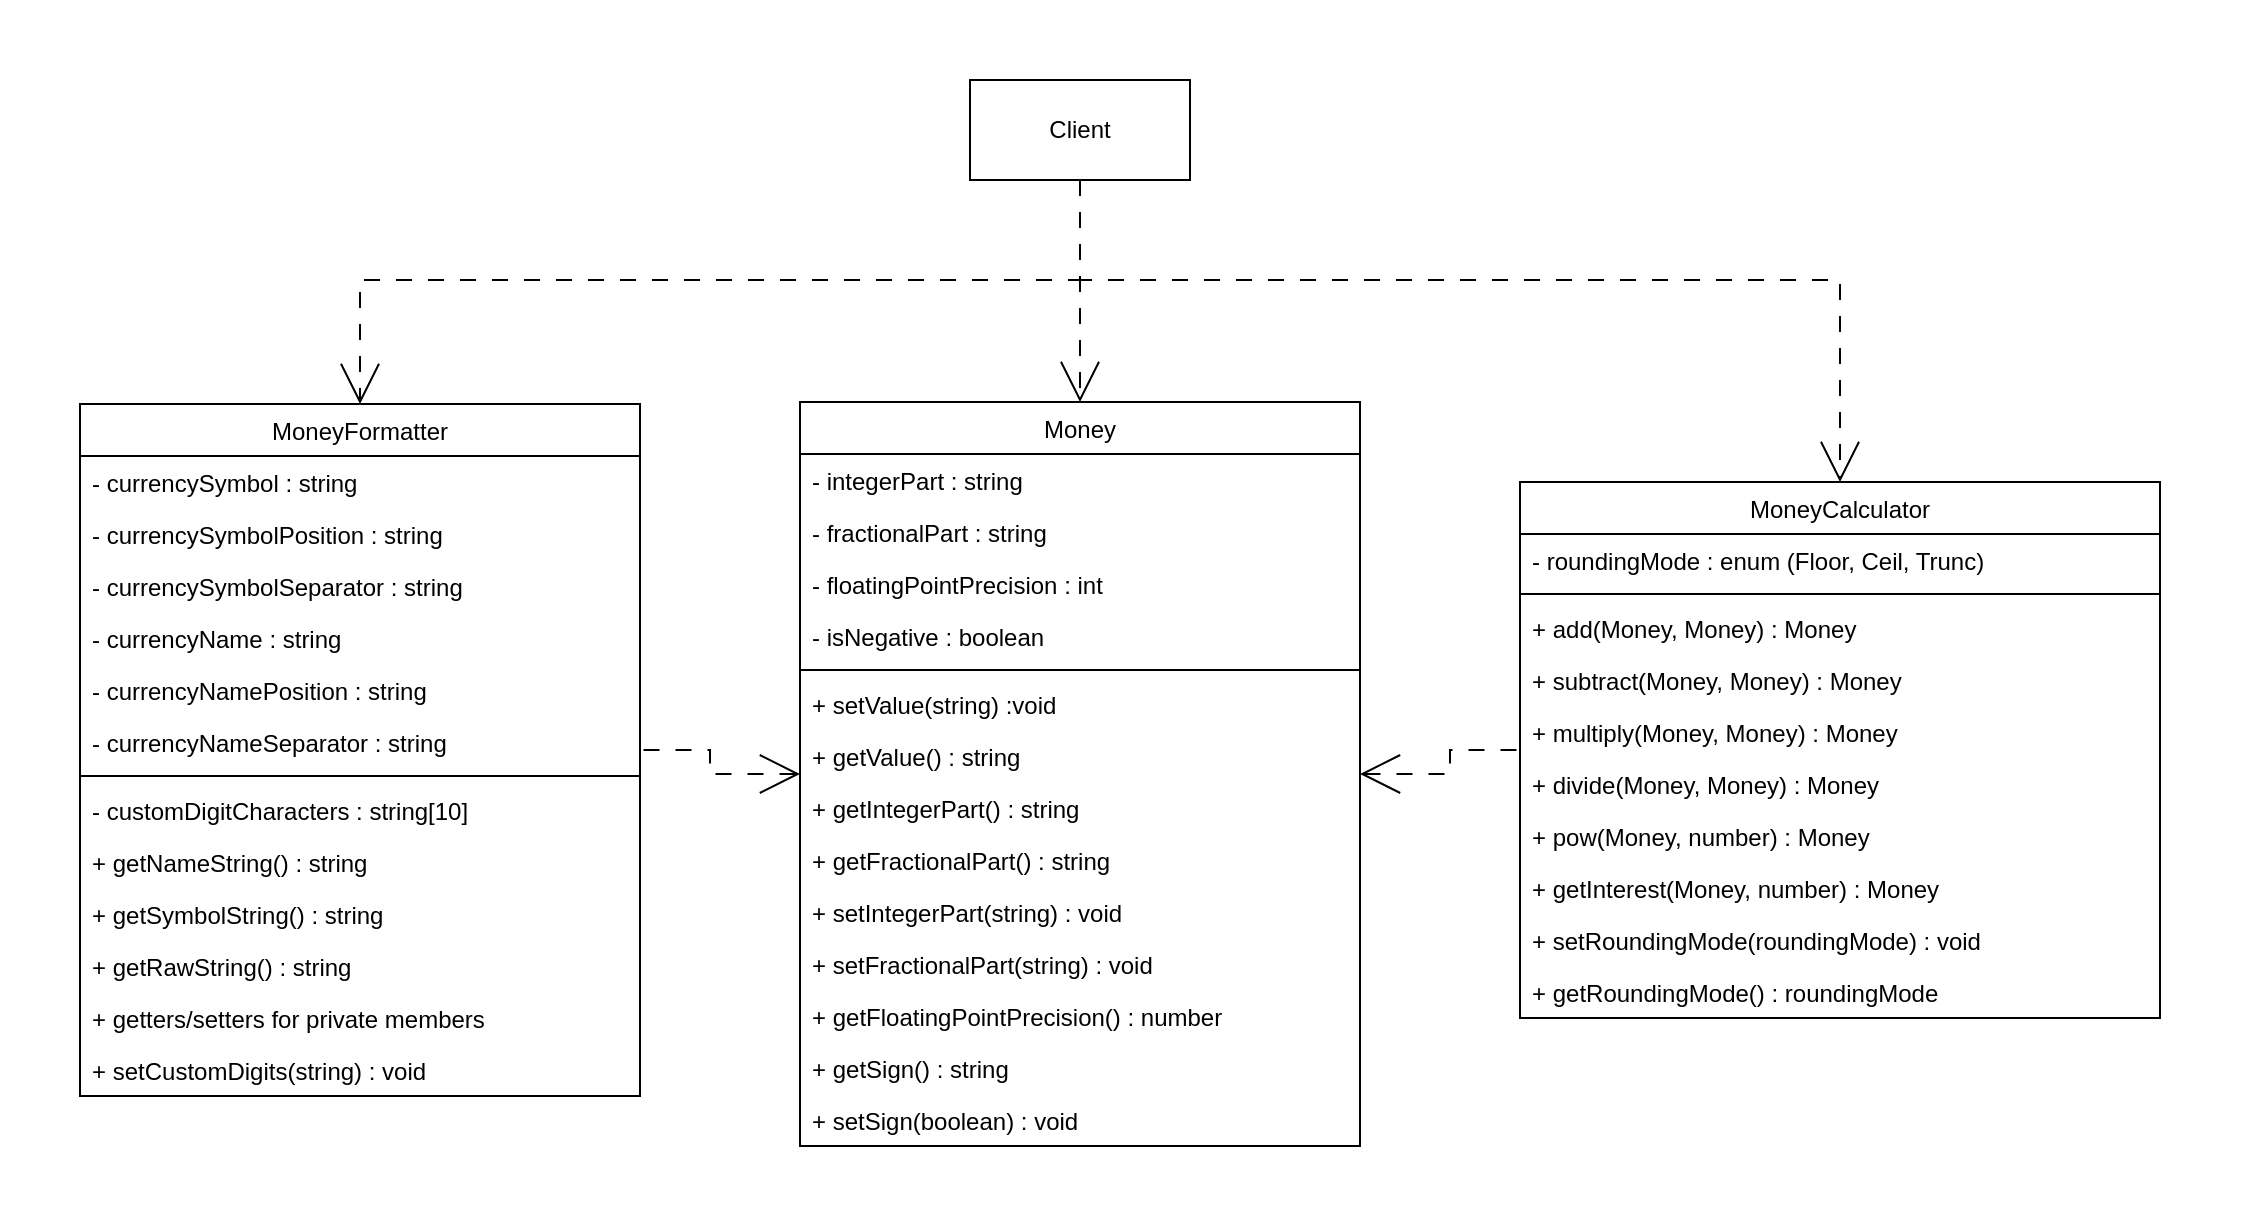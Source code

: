 <mxfile version="21.0.2" type="device"><diagram name="ページ1" id="QKP1VfZx5t16I3s_N8a6"><mxGraphModel dx="1869" dy="2054" grid="1" gridSize="10" guides="1" tooltips="1" connect="1" arrows="1" fold="1" page="1" pageScale="1" pageWidth="827" pageHeight="1169" math="0" shadow="0"><root><mxCell id="0"/><mxCell id="1" parent="0"/><mxCell id="kMHHdJnflrFyRJWGjrvt-55" value="" style="rounded=0;whiteSpace=wrap;html=1;fillColor=default;strokeColor=none;movable=0;resizable=0;rotatable=0;deletable=0;editable=0;locked=1;connectable=0;" parent="1" vertex="1"><mxGeometry x="-360" y="-160" width="1120" height="610" as="geometry"/></mxCell><mxCell id="kMHHdJnflrFyRJWGjrvt-52" style="edgeStyle=orthogonalEdgeStyle;rounded=0;orthogonalLoop=1;jettySize=auto;html=1;exitX=1;exitY=0.5;exitDx=0;exitDy=0;startSize=18;startArrow=open;startFill=0;endArrow=none;endFill=0;endSize=18;dashed=1;dashPattern=8 8;" parent="1" source="kMHHdJnflrFyRJWGjrvt-1" target="kMHHdJnflrFyRJWGjrvt-5" edge="1"><mxGeometry relative="1" as="geometry"/></mxCell><mxCell id="kMHHdJnflrFyRJWGjrvt-54" style="edgeStyle=orthogonalEdgeStyle;rounded=0;orthogonalLoop=1;jettySize=auto;html=1;dashed=1;dashPattern=8 8;startArrow=open;startFill=0;endArrow=none;endFill=0;startSize=18;endSize=18;" parent="1" source="kMHHdJnflrFyRJWGjrvt-1" target="kMHHdJnflrFyRJWGjrvt-24" edge="1"><mxGeometry relative="1" as="geometry"/></mxCell><mxCell id="kMHHdJnflrFyRJWGjrvt-1" value="Money" style="swimlane;fontStyle=0;childLayout=stackLayout;horizontal=1;startSize=26;fillColor=none;horizontalStack=0;resizeParent=1;resizeParentMax=0;resizeLast=0;collapsible=1;marginBottom=0;" parent="1" vertex="1"><mxGeometry x="40" y="41" width="280" height="372" as="geometry"/></mxCell><mxCell id="kMHHdJnflrFyRJWGjrvt-2" value="- integerPart : string" style="text;strokeColor=none;fillColor=none;align=left;verticalAlign=top;spacingLeft=4;spacingRight=4;overflow=hidden;rotatable=0;points=[[0,0.5],[1,0.5]];portConstraint=eastwest;" parent="kMHHdJnflrFyRJWGjrvt-1" vertex="1"><mxGeometry y="26" width="280" height="26" as="geometry"/></mxCell><mxCell id="kMHHdJnflrFyRJWGjrvt-3" value="- fractionalPart : string" style="text;strokeColor=none;fillColor=none;align=left;verticalAlign=top;spacingLeft=4;spacingRight=4;overflow=hidden;rotatable=0;points=[[0,0.5],[1,0.5]];portConstraint=eastwest;" parent="kMHHdJnflrFyRJWGjrvt-1" vertex="1"><mxGeometry y="52" width="280" height="26" as="geometry"/></mxCell><mxCell id="kMHHdJnflrFyRJWGjrvt-14" value="- floatingPointPrecision : int" style="text;strokeColor=none;fillColor=none;align=left;verticalAlign=top;spacingLeft=4;spacingRight=4;overflow=hidden;rotatable=0;points=[[0,0.5],[1,0.5]];portConstraint=eastwest;" parent="kMHHdJnflrFyRJWGjrvt-1" vertex="1"><mxGeometry y="78" width="280" height="26" as="geometry"/></mxCell><mxCell id="bena3t-6NPzIvfO3lYnf-2" value="- isNegative : boolean" style="text;strokeColor=none;fillColor=none;align=left;verticalAlign=top;spacingLeft=4;spacingRight=4;overflow=hidden;rotatable=0;points=[[0,0.5],[1,0.5]];portConstraint=eastwest;" vertex="1" parent="kMHHdJnflrFyRJWGjrvt-1"><mxGeometry y="104" width="280" height="26" as="geometry"/></mxCell><mxCell id="bena3t-6NPzIvfO3lYnf-9" value="" style="line;strokeWidth=1;fillColor=none;align=left;verticalAlign=middle;spacingTop=-1;spacingLeft=3;spacingRight=3;rotatable=0;labelPosition=right;points=[];portConstraint=eastwest;strokeColor=inherit;" vertex="1" parent="kMHHdJnflrFyRJWGjrvt-1"><mxGeometry y="130" width="280" height="8" as="geometry"/></mxCell><mxCell id="kMHHdJnflrFyRJWGjrvt-11" value="+ setValue(string) :void" style="text;strokeColor=none;fillColor=none;align=left;verticalAlign=top;spacingLeft=4;spacingRight=4;overflow=hidden;rotatable=0;points=[[0,0.5],[1,0.5]];portConstraint=eastwest;" parent="kMHHdJnflrFyRJWGjrvt-1" vertex="1"><mxGeometry y="138" width="280" height="26" as="geometry"/></mxCell><mxCell id="kMHHdJnflrFyRJWGjrvt-37" value="+ getValue() : string" style="text;strokeColor=none;fillColor=none;align=left;verticalAlign=top;spacingLeft=4;spacingRight=4;overflow=hidden;rotatable=0;points=[[0,0.5],[1,0.5]];portConstraint=eastwest;" parent="kMHHdJnflrFyRJWGjrvt-1" vertex="1"><mxGeometry y="164" width="280" height="26" as="geometry"/></mxCell><mxCell id="bena3t-6NPzIvfO3lYnf-3" value="+ getIntegerPart() : string" style="text;strokeColor=none;fillColor=none;align=left;verticalAlign=top;spacingLeft=4;spacingRight=4;overflow=hidden;rotatable=0;points=[[0,0.5],[1,0.5]];portConstraint=eastwest;" vertex="1" parent="kMHHdJnflrFyRJWGjrvt-1"><mxGeometry y="190" width="280" height="26" as="geometry"/></mxCell><mxCell id="bena3t-6NPzIvfO3lYnf-4" value="+ getFractionalPart() : string" style="text;strokeColor=none;fillColor=none;align=left;verticalAlign=top;spacingLeft=4;spacingRight=4;overflow=hidden;rotatable=0;points=[[0,0.5],[1,0.5]];portConstraint=eastwest;" vertex="1" parent="kMHHdJnflrFyRJWGjrvt-1"><mxGeometry y="216" width="280" height="26" as="geometry"/></mxCell><mxCell id="bena3t-6NPzIvfO3lYnf-5" value="+ setIntegerPart(string) : void" style="text;strokeColor=none;fillColor=none;align=left;verticalAlign=top;spacingLeft=4;spacingRight=4;overflow=hidden;rotatable=0;points=[[0,0.5],[1,0.5]];portConstraint=eastwest;" vertex="1" parent="kMHHdJnflrFyRJWGjrvt-1"><mxGeometry y="242" width="280" height="26" as="geometry"/></mxCell><mxCell id="bena3t-6NPzIvfO3lYnf-6" value="+ setFractionalPart(string) : void" style="text;strokeColor=none;fillColor=none;align=left;verticalAlign=top;spacingLeft=4;spacingRight=4;overflow=hidden;rotatable=0;points=[[0,0.5],[1,0.5]];portConstraint=eastwest;" vertex="1" parent="kMHHdJnflrFyRJWGjrvt-1"><mxGeometry y="268" width="280" height="26" as="geometry"/></mxCell><mxCell id="bena3t-6NPzIvfO3lYnf-7" value="+ getFloatingPointPrecision() : number" style="text;strokeColor=none;fillColor=none;align=left;verticalAlign=top;spacingLeft=4;spacingRight=4;overflow=hidden;rotatable=0;points=[[0,0.5],[1,0.5]];portConstraint=eastwest;" vertex="1" parent="kMHHdJnflrFyRJWGjrvt-1"><mxGeometry y="294" width="280" height="26" as="geometry"/></mxCell><mxCell id="bena3t-6NPzIvfO3lYnf-8" value="+ getSign() : string" style="text;strokeColor=none;fillColor=none;align=left;verticalAlign=top;spacingLeft=4;spacingRight=4;overflow=hidden;rotatable=0;points=[[0,0.5],[1,0.5]];portConstraint=eastwest;" vertex="1" parent="kMHHdJnflrFyRJWGjrvt-1"><mxGeometry y="320" width="280" height="26" as="geometry"/></mxCell><mxCell id="bena3t-6NPzIvfO3lYnf-39" value="+ setSign(boolean) : void" style="text;strokeColor=none;fillColor=none;align=left;verticalAlign=top;spacingLeft=4;spacingRight=4;overflow=hidden;rotatable=0;points=[[0,0.5],[1,0.5]];portConstraint=eastwest;" vertex="1" parent="kMHHdJnflrFyRJWGjrvt-1"><mxGeometry y="346" width="280" height="26" as="geometry"/></mxCell><mxCell id="kMHHdJnflrFyRJWGjrvt-24" value="MoneyFormatter" style="swimlane;fontStyle=0;childLayout=stackLayout;horizontal=1;startSize=26;fillColor=none;horizontalStack=0;resizeParent=1;resizeParentMax=0;resizeLast=0;collapsible=1;marginBottom=0;" parent="1" vertex="1"><mxGeometry x="-320" y="42" width="280" height="346" as="geometry"/></mxCell><mxCell id="kMHHdJnflrFyRJWGjrvt-25" value="- currencySymbol : string" style="text;strokeColor=none;fillColor=none;align=left;verticalAlign=top;spacingLeft=4;spacingRight=4;overflow=hidden;rotatable=0;points=[[0,0.5],[1,0.5]];portConstraint=eastwest;" parent="kMHHdJnflrFyRJWGjrvt-24" vertex="1"><mxGeometry y="26" width="280" height="26" as="geometry"/></mxCell><mxCell id="kMHHdJnflrFyRJWGjrvt-39" value="- currencySymbolPosition : string" style="text;strokeColor=none;fillColor=none;align=left;verticalAlign=top;spacingLeft=4;spacingRight=4;overflow=hidden;rotatable=0;points=[[0,0.5],[1,0.5]];portConstraint=eastwest;" parent="kMHHdJnflrFyRJWGjrvt-24" vertex="1"><mxGeometry y="52" width="280" height="26" as="geometry"/></mxCell><mxCell id="kMHHdJnflrFyRJWGjrvt-41" value="- currencySymbolSeparator : string" style="text;strokeColor=none;fillColor=none;align=left;verticalAlign=top;spacingLeft=4;spacingRight=4;overflow=hidden;rotatable=0;points=[[0,0.5],[1,0.5]];portConstraint=eastwest;" parent="kMHHdJnflrFyRJWGjrvt-24" vertex="1"><mxGeometry y="78" width="280" height="26" as="geometry"/></mxCell><mxCell id="kMHHdJnflrFyRJWGjrvt-42" value="- currencyName : string" style="text;strokeColor=none;fillColor=none;align=left;verticalAlign=top;spacingLeft=4;spacingRight=4;overflow=hidden;rotatable=0;points=[[0,0.5],[1,0.5]];portConstraint=eastwest;" parent="kMHHdJnflrFyRJWGjrvt-24" vertex="1"><mxGeometry y="104" width="280" height="26" as="geometry"/></mxCell><mxCell id="kMHHdJnflrFyRJWGjrvt-44" value="- currencyNamePosition : string" style="text;strokeColor=none;fillColor=none;align=left;verticalAlign=top;spacingLeft=4;spacingRight=4;overflow=hidden;rotatable=0;points=[[0,0.5],[1,0.5]];portConstraint=eastwest;" parent="kMHHdJnflrFyRJWGjrvt-24" vertex="1"><mxGeometry y="130" width="280" height="26" as="geometry"/></mxCell><mxCell id="kMHHdJnflrFyRJWGjrvt-46" value="- currencyNameSeparator : string" style="text;strokeColor=none;fillColor=none;align=left;verticalAlign=top;spacingLeft=4;spacingRight=4;overflow=hidden;rotatable=0;points=[[0,0.5],[1,0.5]];portConstraint=eastwest;" parent="kMHHdJnflrFyRJWGjrvt-24" vertex="1"><mxGeometry y="156" width="280" height="26" as="geometry"/></mxCell><mxCell id="bena3t-6NPzIvfO3lYnf-13" value="" style="line;strokeWidth=1;fillColor=none;align=left;verticalAlign=middle;spacingTop=-1;spacingLeft=3;spacingRight=3;rotatable=0;labelPosition=right;points=[];portConstraint=eastwest;strokeColor=inherit;" vertex="1" parent="kMHHdJnflrFyRJWGjrvt-24"><mxGeometry y="182" width="280" height="8" as="geometry"/></mxCell><mxCell id="bena3t-6NPzIvfO3lYnf-38" value="- customDigitCharacters : string[10]" style="text;strokeColor=none;fillColor=none;align=left;verticalAlign=top;spacingLeft=4;spacingRight=4;overflow=hidden;rotatable=0;points=[[0,0.5],[1,0.5]];portConstraint=eastwest;" vertex="1" parent="kMHHdJnflrFyRJWGjrvt-24"><mxGeometry y="190" width="280" height="26" as="geometry"/></mxCell><mxCell id="kMHHdJnflrFyRJWGjrvt-48" value="+ getNameString() : string" style="text;strokeColor=none;fillColor=none;align=left;verticalAlign=top;spacingLeft=4;spacingRight=4;overflow=hidden;rotatable=0;points=[[0,0.5],[1,0.5]];portConstraint=eastwest;" parent="kMHHdJnflrFyRJWGjrvt-24" vertex="1"><mxGeometry y="216" width="280" height="26" as="geometry"/></mxCell><mxCell id="kMHHdJnflrFyRJWGjrvt-49" value="+ getSymbolString() : string" style="text;strokeColor=none;fillColor=none;align=left;verticalAlign=top;spacingLeft=4;spacingRight=4;overflow=hidden;rotatable=0;points=[[0,0.5],[1,0.5]];portConstraint=eastwest;" parent="kMHHdJnflrFyRJWGjrvt-24" vertex="1"><mxGeometry y="242" width="280" height="26" as="geometry"/></mxCell><mxCell id="kMHHdJnflrFyRJWGjrvt-50" value="+ getRawString() : string" style="text;strokeColor=none;fillColor=none;align=left;verticalAlign=top;spacingLeft=4;spacingRight=4;overflow=hidden;rotatable=0;points=[[0,0.5],[1,0.5]];portConstraint=eastwest;" parent="kMHHdJnflrFyRJWGjrvt-24" vertex="1"><mxGeometry y="268" width="280" height="26" as="geometry"/></mxCell><mxCell id="kMHHdJnflrFyRJWGjrvt-51" value="+ getters/setters for private members" style="text;strokeColor=none;fillColor=none;align=left;verticalAlign=top;spacingLeft=4;spacingRight=4;overflow=hidden;rotatable=0;points=[[0,0.5],[1,0.5]];portConstraint=eastwest;" parent="kMHHdJnflrFyRJWGjrvt-24" vertex="1"><mxGeometry y="294" width="280" height="26" as="geometry"/></mxCell><mxCell id="bena3t-6NPzIvfO3lYnf-37" value="+ setCustomDigits(string) : void" style="text;strokeColor=none;fillColor=none;align=left;verticalAlign=top;spacingLeft=4;spacingRight=4;overflow=hidden;rotatable=0;points=[[0,0.5],[1,0.5]];portConstraint=eastwest;" vertex="1" parent="kMHHdJnflrFyRJWGjrvt-24"><mxGeometry y="320" width="280" height="26" as="geometry"/></mxCell><mxCell id="kMHHdJnflrFyRJWGjrvt-5" value="MoneyCalculator" style="swimlane;fontStyle=0;childLayout=stackLayout;horizontal=1;startSize=26;fillColor=none;horizontalStack=0;resizeParent=1;resizeParentMax=0;resizeLast=0;collapsible=1;marginBottom=0;" parent="1" vertex="1"><mxGeometry x="400" y="81" width="320" height="268" as="geometry"/></mxCell><mxCell id="kMHHdJnflrFyRJWGjrvt-36" value="- roundingMode : enum (Floor, Ceil, Trunc)" style="text;strokeColor=none;fillColor=none;align=left;verticalAlign=top;spacingLeft=4;spacingRight=4;overflow=hidden;rotatable=0;points=[[0,0.5],[1,0.5]];portConstraint=eastwest;" parent="kMHHdJnflrFyRJWGjrvt-5" vertex="1"><mxGeometry y="26" width="320" height="26" as="geometry"/></mxCell><mxCell id="bena3t-6NPzIvfO3lYnf-10" value="" style="line;strokeWidth=1;fillColor=none;align=left;verticalAlign=middle;spacingTop=-1;spacingLeft=3;spacingRight=3;rotatable=0;labelPosition=right;points=[];portConstraint=eastwest;strokeColor=inherit;" vertex="1" parent="kMHHdJnflrFyRJWGjrvt-5"><mxGeometry y="52" width="320" height="8" as="geometry"/></mxCell><mxCell id="kMHHdJnflrFyRJWGjrvt-8" value="+ add(Money, Money) : Money" style="text;strokeColor=none;fillColor=none;align=left;verticalAlign=top;spacingLeft=4;spacingRight=4;overflow=hidden;rotatable=0;points=[[0,0.5],[1,0.5]];portConstraint=eastwest;" parent="kMHHdJnflrFyRJWGjrvt-5" vertex="1"><mxGeometry y="60" width="320" height="26" as="geometry"/></mxCell><mxCell id="kMHHdJnflrFyRJWGjrvt-19" value="+ subtract(Money, Money) : Money" style="text;strokeColor=none;fillColor=none;align=left;verticalAlign=top;spacingLeft=4;spacingRight=4;overflow=hidden;rotatable=0;points=[[0,0.5],[1,0.5]];portConstraint=eastwest;" parent="kMHHdJnflrFyRJWGjrvt-5" vertex="1"><mxGeometry y="86" width="320" height="26" as="geometry"/></mxCell><mxCell id="kMHHdJnflrFyRJWGjrvt-20" value="+ multiply(Money, Money) : Money" style="text;strokeColor=none;fillColor=none;align=left;verticalAlign=top;spacingLeft=4;spacingRight=4;overflow=hidden;rotatable=0;points=[[0,0.5],[1,0.5]];portConstraint=eastwest;" parent="kMHHdJnflrFyRJWGjrvt-5" vertex="1"><mxGeometry y="112" width="320" height="26" as="geometry"/></mxCell><mxCell id="kMHHdJnflrFyRJWGjrvt-21" value="+ divide(Money, Money) : Money" style="text;strokeColor=none;fillColor=none;align=left;verticalAlign=top;spacingLeft=4;spacingRight=4;overflow=hidden;rotatable=0;points=[[0,0.5],[1,0.5]];portConstraint=eastwest;" parent="kMHHdJnflrFyRJWGjrvt-5" vertex="1"><mxGeometry y="138" width="320" height="26" as="geometry"/></mxCell><mxCell id="kMHHdJnflrFyRJWGjrvt-22" value="+ pow(Money, number) : Money" style="text;strokeColor=none;fillColor=none;align=left;verticalAlign=top;spacingLeft=4;spacingRight=4;overflow=hidden;rotatable=0;points=[[0,0.5],[1,0.5]];portConstraint=eastwest;" parent="kMHHdJnflrFyRJWGjrvt-5" vertex="1"><mxGeometry y="164" width="320" height="26" as="geometry"/></mxCell><mxCell id="kMHHdJnflrFyRJWGjrvt-40" value="+ getInterest(Money, number) : Money" style="text;strokeColor=none;fillColor=none;align=left;verticalAlign=top;spacingLeft=4;spacingRight=4;overflow=hidden;rotatable=0;points=[[0,0.5],[1,0.5]];portConstraint=eastwest;" parent="kMHHdJnflrFyRJWGjrvt-5" vertex="1"><mxGeometry y="190" width="320" height="26" as="geometry"/></mxCell><mxCell id="bena3t-6NPzIvfO3lYnf-11" value="+ setRoundingMode(roundingMode) : void" style="text;strokeColor=none;fillColor=none;align=left;verticalAlign=top;spacingLeft=4;spacingRight=4;overflow=hidden;rotatable=0;points=[[0,0.5],[1,0.5]];portConstraint=eastwest;" vertex="1" parent="kMHHdJnflrFyRJWGjrvt-5"><mxGeometry y="216" width="320" height="26" as="geometry"/></mxCell><mxCell id="bena3t-6NPzIvfO3lYnf-12" value="+ getRoundingMode() : roundingMode " style="text;strokeColor=none;fillColor=none;align=left;verticalAlign=top;spacingLeft=4;spacingRight=4;overflow=hidden;rotatable=0;points=[[0,0.5],[1,0.5]];portConstraint=eastwest;" vertex="1" parent="kMHHdJnflrFyRJWGjrvt-5"><mxGeometry y="242" width="320" height="26" as="geometry"/></mxCell><mxCell id="bena3t-6NPzIvfO3lYnf-34" style="edgeStyle=orthogonalEdgeStyle;rounded=0;orthogonalLoop=1;jettySize=auto;html=1;exitX=0.5;exitY=1;exitDx=0;exitDy=0;dashed=1;dashPattern=8 8;endArrow=open;endFill=0;endSize=18;" edge="1" parent="1" source="bena3t-6NPzIvfO3lYnf-33" target="kMHHdJnflrFyRJWGjrvt-24"><mxGeometry relative="1" as="geometry"><Array as="points"><mxPoint x="180" y="-20"/><mxPoint x="-180" y="-20"/></Array></mxGeometry></mxCell><mxCell id="bena3t-6NPzIvfO3lYnf-35" style="edgeStyle=orthogonalEdgeStyle;rounded=0;orthogonalLoop=1;jettySize=auto;html=1;exitX=0.5;exitY=1;exitDx=0;exitDy=0;dashed=1;dashPattern=8 8;endArrow=open;endFill=0;endSize=18;" edge="1" parent="1" source="bena3t-6NPzIvfO3lYnf-33" target="kMHHdJnflrFyRJWGjrvt-1"><mxGeometry relative="1" as="geometry"/></mxCell><mxCell id="bena3t-6NPzIvfO3lYnf-36" style="edgeStyle=orthogonalEdgeStyle;rounded=0;orthogonalLoop=1;jettySize=auto;html=1;exitX=0.5;exitY=1;exitDx=0;exitDy=0;endArrow=open;endFill=0;endSize=18;dashed=1;dashPattern=8 8;" edge="1" parent="1" source="bena3t-6NPzIvfO3lYnf-33" target="kMHHdJnflrFyRJWGjrvt-5"><mxGeometry relative="1" as="geometry"><Array as="points"><mxPoint x="180" y="-20"/><mxPoint x="560" y="-20"/></Array></mxGeometry></mxCell><mxCell id="bena3t-6NPzIvfO3lYnf-33" value="Client" style="html=1;whiteSpace=wrap;" vertex="1" parent="1"><mxGeometry x="125" y="-120" width="110" height="50" as="geometry"/></mxCell></root></mxGraphModel></diagram></mxfile>